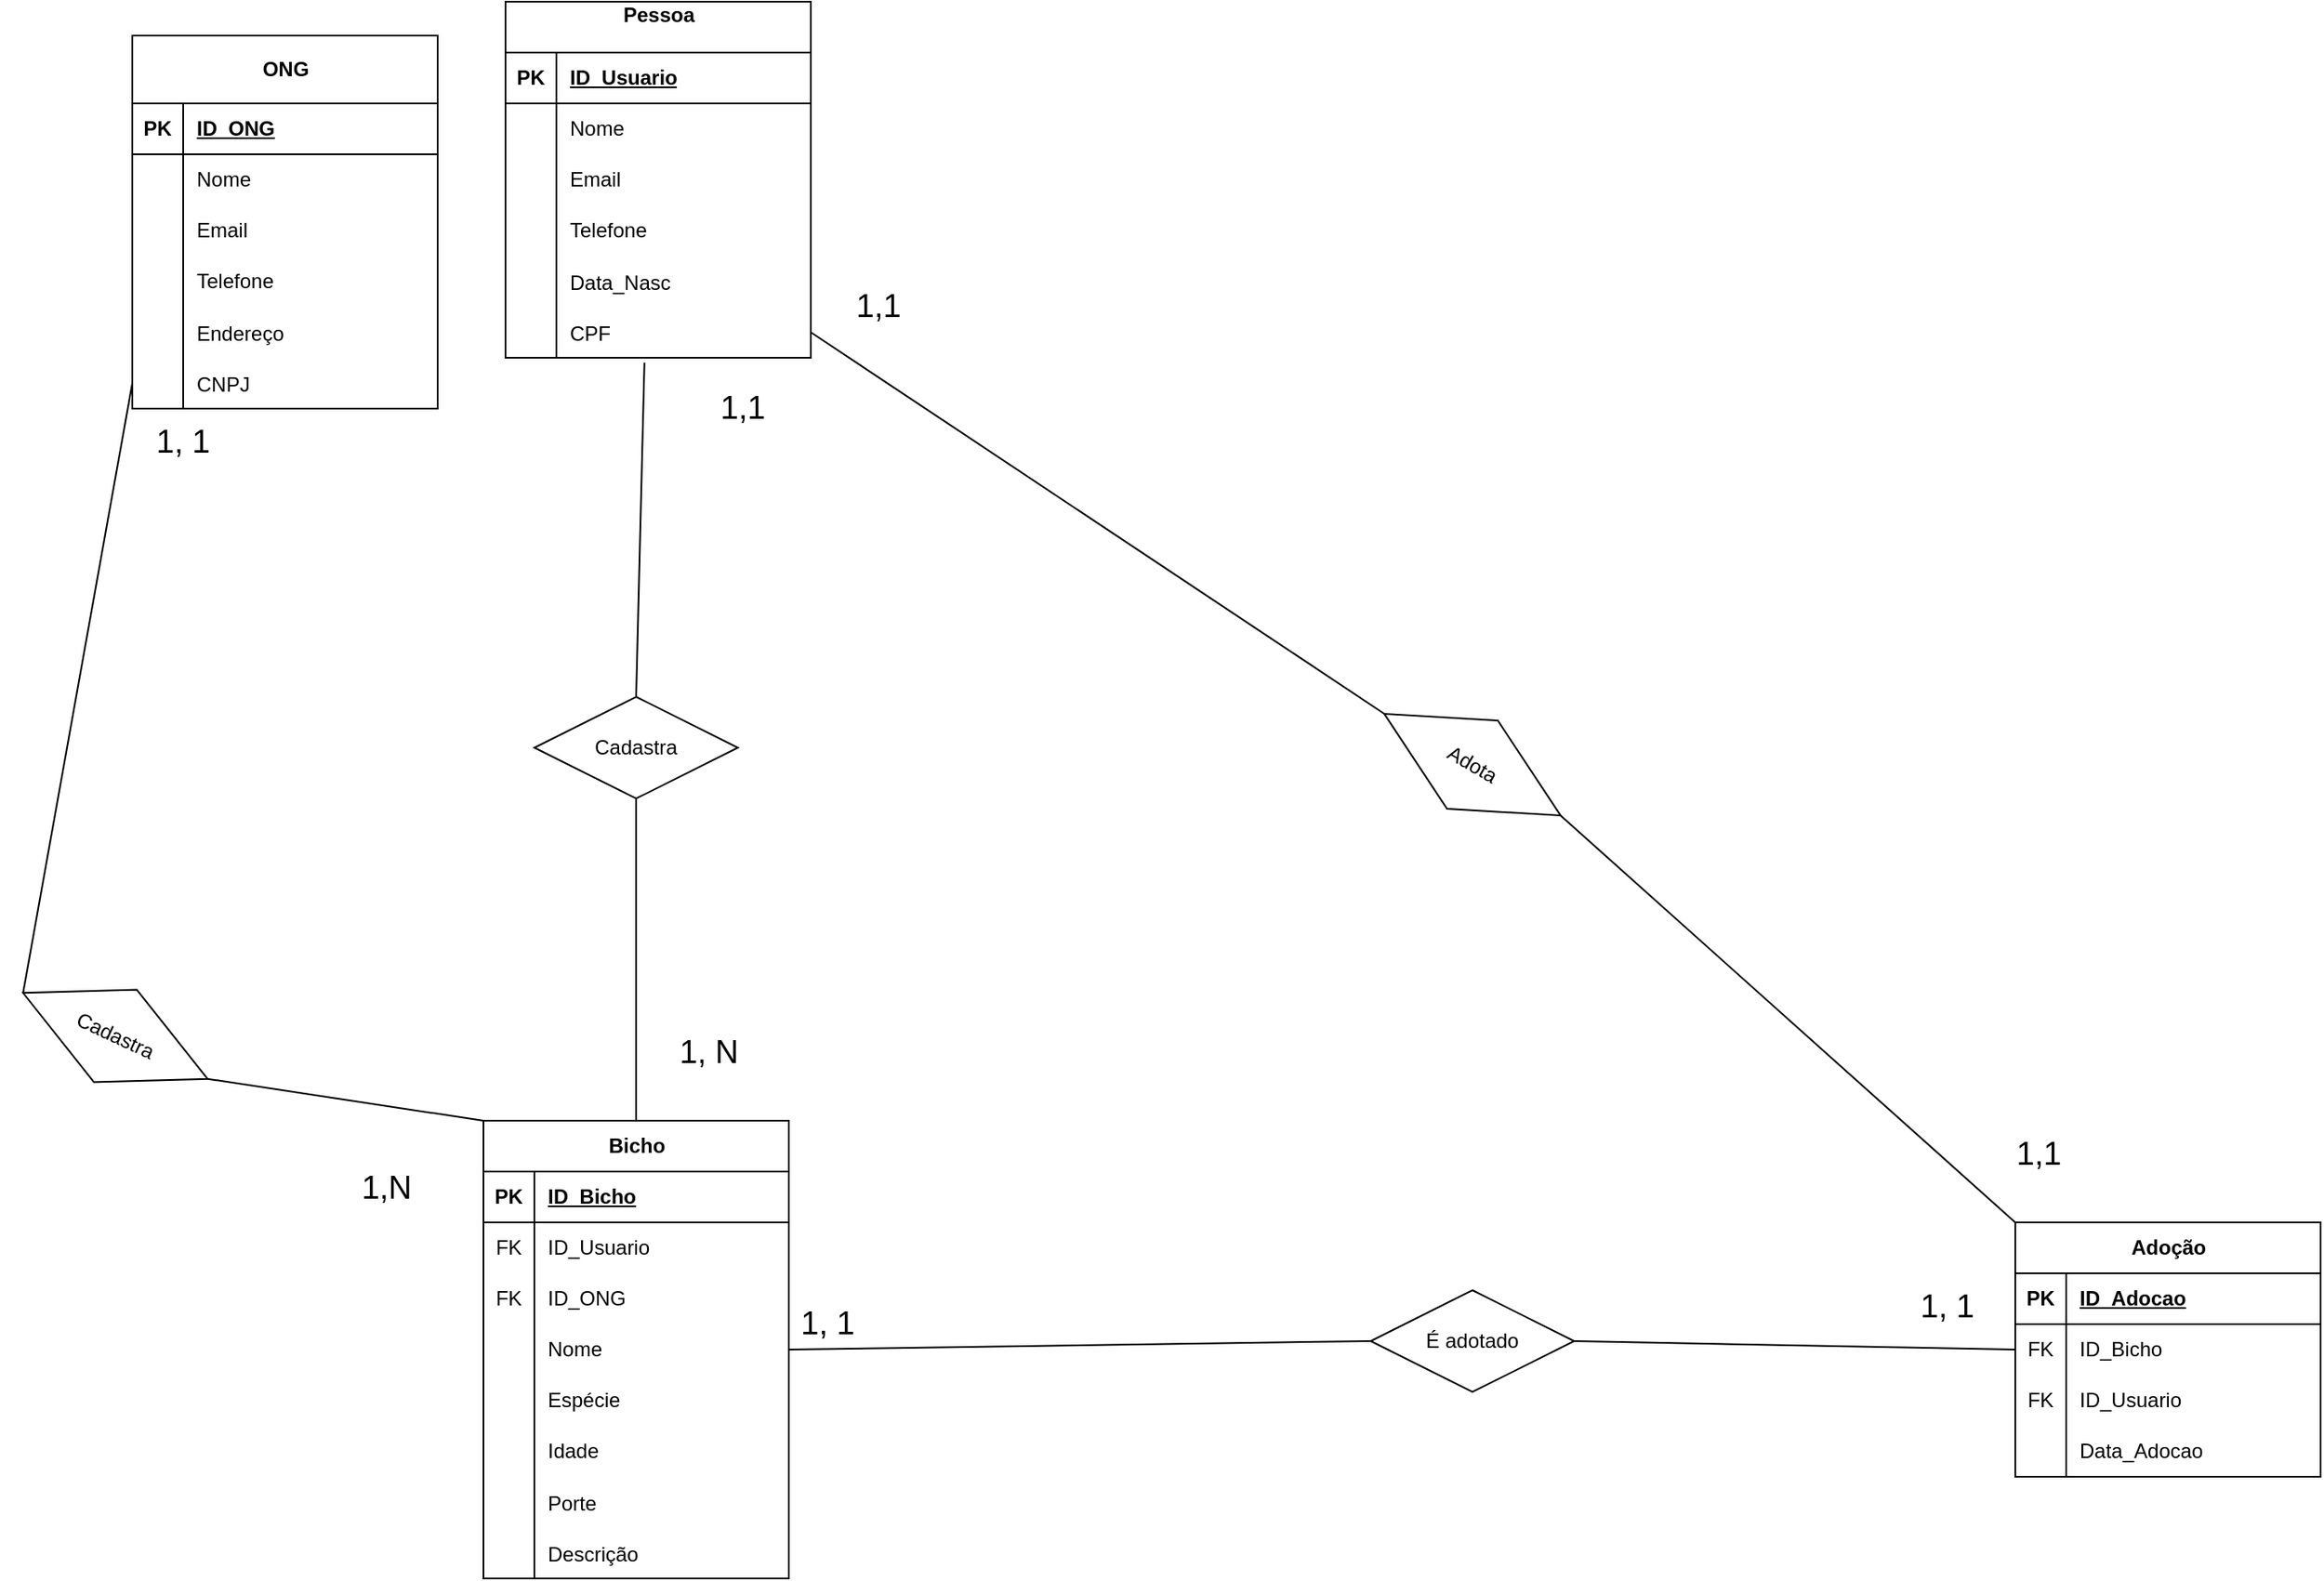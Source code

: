 <mxfile version="24.7.17">
  <diagram name="Página-1" id="mV_PTrPVtsgGGi9AYd17">
    <mxGraphModel dx="2927" dy="1044" grid="1" gridSize="10" guides="1" tooltips="1" connect="1" arrows="1" fold="1" page="1" pageScale="1" pageWidth="827" pageHeight="1169" math="0" shadow="0">
      <root>
        <mxCell id="0" />
        <mxCell id="1" parent="0" />
        <mxCell id="54gqUfs5lKFiOCVAKUDM-27" value="Pessoa&lt;div&gt;&lt;br&gt;&lt;/div&gt;" style="shape=table;startSize=30;container=1;collapsible=1;childLayout=tableLayout;fixedRows=1;rowLines=0;fontStyle=1;align=center;resizeLast=1;html=1;" vertex="1" parent="1">
          <mxGeometry x="-490" y="160" width="180" height="210" as="geometry" />
        </mxCell>
        <mxCell id="54gqUfs5lKFiOCVAKUDM-28" value="" style="shape=tableRow;horizontal=0;startSize=0;swimlaneHead=0;swimlaneBody=0;fillColor=none;collapsible=0;dropTarget=0;points=[[0,0.5],[1,0.5]];portConstraint=eastwest;top=0;left=0;right=0;bottom=1;" vertex="1" parent="54gqUfs5lKFiOCVAKUDM-27">
          <mxGeometry y="30" width="180" height="30" as="geometry" />
        </mxCell>
        <mxCell id="54gqUfs5lKFiOCVAKUDM-29" value="PK" style="shape=partialRectangle;connectable=0;fillColor=none;top=0;left=0;bottom=0;right=0;fontStyle=1;overflow=hidden;whiteSpace=wrap;html=1;" vertex="1" parent="54gqUfs5lKFiOCVAKUDM-28">
          <mxGeometry width="30" height="30" as="geometry">
            <mxRectangle width="30" height="30" as="alternateBounds" />
          </mxGeometry>
        </mxCell>
        <mxCell id="54gqUfs5lKFiOCVAKUDM-30" value="ID_Usuario" style="shape=partialRectangle;connectable=0;fillColor=none;top=0;left=0;bottom=0;right=0;align=left;spacingLeft=6;fontStyle=5;overflow=hidden;whiteSpace=wrap;html=1;" vertex="1" parent="54gqUfs5lKFiOCVAKUDM-28">
          <mxGeometry x="30" width="150" height="30" as="geometry">
            <mxRectangle width="150" height="30" as="alternateBounds" />
          </mxGeometry>
        </mxCell>
        <mxCell id="54gqUfs5lKFiOCVAKUDM-31" value="" style="shape=tableRow;horizontal=0;startSize=0;swimlaneHead=0;swimlaneBody=0;fillColor=none;collapsible=0;dropTarget=0;points=[[0,0.5],[1,0.5]];portConstraint=eastwest;top=0;left=0;right=0;bottom=0;" vertex="1" parent="54gqUfs5lKFiOCVAKUDM-27">
          <mxGeometry y="60" width="180" height="30" as="geometry" />
        </mxCell>
        <mxCell id="54gqUfs5lKFiOCVAKUDM-32" value="" style="shape=partialRectangle;connectable=0;fillColor=none;top=0;left=0;bottom=0;right=0;editable=1;overflow=hidden;whiteSpace=wrap;html=1;" vertex="1" parent="54gqUfs5lKFiOCVAKUDM-31">
          <mxGeometry width="30" height="30" as="geometry">
            <mxRectangle width="30" height="30" as="alternateBounds" />
          </mxGeometry>
        </mxCell>
        <mxCell id="54gqUfs5lKFiOCVAKUDM-33" value="Nome" style="shape=partialRectangle;connectable=0;fillColor=none;top=0;left=0;bottom=0;right=0;align=left;spacingLeft=6;overflow=hidden;whiteSpace=wrap;html=1;" vertex="1" parent="54gqUfs5lKFiOCVAKUDM-31">
          <mxGeometry x="30" width="150" height="30" as="geometry">
            <mxRectangle width="150" height="30" as="alternateBounds" />
          </mxGeometry>
        </mxCell>
        <mxCell id="54gqUfs5lKFiOCVAKUDM-34" value="" style="shape=tableRow;horizontal=0;startSize=0;swimlaneHead=0;swimlaneBody=0;fillColor=none;collapsible=0;dropTarget=0;points=[[0,0.5],[1,0.5]];portConstraint=eastwest;top=0;left=0;right=0;bottom=0;" vertex="1" parent="54gqUfs5lKFiOCVAKUDM-27">
          <mxGeometry y="90" width="180" height="30" as="geometry" />
        </mxCell>
        <mxCell id="54gqUfs5lKFiOCVAKUDM-35" value="" style="shape=partialRectangle;connectable=0;fillColor=none;top=0;left=0;bottom=0;right=0;editable=1;overflow=hidden;whiteSpace=wrap;html=1;" vertex="1" parent="54gqUfs5lKFiOCVAKUDM-34">
          <mxGeometry width="30" height="30" as="geometry">
            <mxRectangle width="30" height="30" as="alternateBounds" />
          </mxGeometry>
        </mxCell>
        <mxCell id="54gqUfs5lKFiOCVAKUDM-36" value="Email" style="shape=partialRectangle;connectable=0;fillColor=none;top=0;left=0;bottom=0;right=0;align=left;spacingLeft=6;overflow=hidden;whiteSpace=wrap;html=1;" vertex="1" parent="54gqUfs5lKFiOCVAKUDM-34">
          <mxGeometry x="30" width="150" height="30" as="geometry">
            <mxRectangle width="150" height="30" as="alternateBounds" />
          </mxGeometry>
        </mxCell>
        <mxCell id="54gqUfs5lKFiOCVAKUDM-37" value="" style="shape=tableRow;horizontal=0;startSize=0;swimlaneHead=0;swimlaneBody=0;fillColor=none;collapsible=0;dropTarget=0;points=[[0,0.5],[1,0.5]];portConstraint=eastwest;top=0;left=0;right=0;bottom=0;" vertex="1" parent="54gqUfs5lKFiOCVAKUDM-27">
          <mxGeometry y="120" width="180" height="30" as="geometry" />
        </mxCell>
        <mxCell id="54gqUfs5lKFiOCVAKUDM-38" value="" style="shape=partialRectangle;connectable=0;fillColor=none;top=0;left=0;bottom=0;right=0;editable=1;overflow=hidden;whiteSpace=wrap;html=1;" vertex="1" parent="54gqUfs5lKFiOCVAKUDM-37">
          <mxGeometry width="30" height="30" as="geometry">
            <mxRectangle width="30" height="30" as="alternateBounds" />
          </mxGeometry>
        </mxCell>
        <mxCell id="54gqUfs5lKFiOCVAKUDM-39" value="Telefone" style="shape=partialRectangle;connectable=0;fillColor=none;top=0;left=0;bottom=0;right=0;align=left;spacingLeft=6;overflow=hidden;whiteSpace=wrap;html=1;" vertex="1" parent="54gqUfs5lKFiOCVAKUDM-37">
          <mxGeometry x="30" width="150" height="30" as="geometry">
            <mxRectangle width="150" height="30" as="alternateBounds" />
          </mxGeometry>
        </mxCell>
        <mxCell id="54gqUfs5lKFiOCVAKUDM-46" value="" style="shape=tableRow;horizontal=0;startSize=0;swimlaneHead=0;swimlaneBody=0;fillColor=none;collapsible=0;dropTarget=0;points=[[0,0.5],[1,0.5]];portConstraint=eastwest;top=0;left=0;right=0;bottom=0;" vertex="1" parent="54gqUfs5lKFiOCVAKUDM-27">
          <mxGeometry y="150" width="180" height="30" as="geometry" />
        </mxCell>
        <mxCell id="54gqUfs5lKFiOCVAKUDM-47" value="" style="shape=partialRectangle;connectable=0;fillColor=none;top=0;left=0;bottom=0;right=0;editable=1;overflow=hidden;" vertex="1" parent="54gqUfs5lKFiOCVAKUDM-46">
          <mxGeometry width="30" height="30" as="geometry">
            <mxRectangle width="30" height="30" as="alternateBounds" />
          </mxGeometry>
        </mxCell>
        <mxCell id="54gqUfs5lKFiOCVAKUDM-48" value="Data_Nasc" style="shape=partialRectangle;connectable=0;fillColor=none;top=0;left=0;bottom=0;right=0;align=left;spacingLeft=6;overflow=hidden;" vertex="1" parent="54gqUfs5lKFiOCVAKUDM-46">
          <mxGeometry x="30" width="150" height="30" as="geometry">
            <mxRectangle width="150" height="30" as="alternateBounds" />
          </mxGeometry>
        </mxCell>
        <mxCell id="54gqUfs5lKFiOCVAKUDM-43" value="" style="shape=tableRow;horizontal=0;startSize=0;swimlaneHead=0;swimlaneBody=0;fillColor=none;collapsible=0;dropTarget=0;points=[[0,0.5],[1,0.5]];portConstraint=eastwest;top=0;left=0;right=0;bottom=0;" vertex="1" parent="54gqUfs5lKFiOCVAKUDM-27">
          <mxGeometry y="180" width="180" height="30" as="geometry" />
        </mxCell>
        <mxCell id="54gqUfs5lKFiOCVAKUDM-44" value="" style="shape=partialRectangle;connectable=0;fillColor=none;top=0;left=0;bottom=0;right=0;editable=1;overflow=hidden;" vertex="1" parent="54gqUfs5lKFiOCVAKUDM-43">
          <mxGeometry width="30" height="30" as="geometry">
            <mxRectangle width="30" height="30" as="alternateBounds" />
          </mxGeometry>
        </mxCell>
        <mxCell id="54gqUfs5lKFiOCVAKUDM-45" value="CPF" style="shape=partialRectangle;connectable=0;fillColor=none;top=0;left=0;bottom=0;right=0;align=left;spacingLeft=6;overflow=hidden;" vertex="1" parent="54gqUfs5lKFiOCVAKUDM-43">
          <mxGeometry x="30" width="150" height="30" as="geometry">
            <mxRectangle width="150" height="30" as="alternateBounds" />
          </mxGeometry>
        </mxCell>
        <mxCell id="54gqUfs5lKFiOCVAKUDM-49" value="ONG" style="shape=table;startSize=40;container=1;collapsible=1;childLayout=tableLayout;fixedRows=1;rowLines=0;fontStyle=1;align=center;resizeLast=1;html=1;" vertex="1" parent="1">
          <mxGeometry x="-710" y="180" width="180" height="220" as="geometry" />
        </mxCell>
        <mxCell id="54gqUfs5lKFiOCVAKUDM-50" value="" style="shape=tableRow;horizontal=0;startSize=0;swimlaneHead=0;swimlaneBody=0;fillColor=none;collapsible=0;dropTarget=0;points=[[0,0.5],[1,0.5]];portConstraint=eastwest;top=0;left=0;right=0;bottom=1;" vertex="1" parent="54gqUfs5lKFiOCVAKUDM-49">
          <mxGeometry y="40" width="180" height="30" as="geometry" />
        </mxCell>
        <mxCell id="54gqUfs5lKFiOCVAKUDM-51" value="PK" style="shape=partialRectangle;connectable=0;fillColor=none;top=0;left=0;bottom=0;right=0;fontStyle=1;overflow=hidden;whiteSpace=wrap;html=1;" vertex="1" parent="54gqUfs5lKFiOCVAKUDM-50">
          <mxGeometry width="30" height="30" as="geometry">
            <mxRectangle width="30" height="30" as="alternateBounds" />
          </mxGeometry>
        </mxCell>
        <mxCell id="54gqUfs5lKFiOCVAKUDM-52" value="ID_ONG" style="shape=partialRectangle;connectable=0;fillColor=none;top=0;left=0;bottom=0;right=0;align=left;spacingLeft=6;fontStyle=5;overflow=hidden;whiteSpace=wrap;html=1;" vertex="1" parent="54gqUfs5lKFiOCVAKUDM-50">
          <mxGeometry x="30" width="150" height="30" as="geometry">
            <mxRectangle width="150" height="30" as="alternateBounds" />
          </mxGeometry>
        </mxCell>
        <mxCell id="54gqUfs5lKFiOCVAKUDM-53" value="" style="shape=tableRow;horizontal=0;startSize=0;swimlaneHead=0;swimlaneBody=0;fillColor=none;collapsible=0;dropTarget=0;points=[[0,0.5],[1,0.5]];portConstraint=eastwest;top=0;left=0;right=0;bottom=0;" vertex="1" parent="54gqUfs5lKFiOCVAKUDM-49">
          <mxGeometry y="70" width="180" height="30" as="geometry" />
        </mxCell>
        <mxCell id="54gqUfs5lKFiOCVAKUDM-54" value="" style="shape=partialRectangle;connectable=0;fillColor=none;top=0;left=0;bottom=0;right=0;editable=1;overflow=hidden;whiteSpace=wrap;html=1;" vertex="1" parent="54gqUfs5lKFiOCVAKUDM-53">
          <mxGeometry width="30" height="30" as="geometry">
            <mxRectangle width="30" height="30" as="alternateBounds" />
          </mxGeometry>
        </mxCell>
        <mxCell id="54gqUfs5lKFiOCVAKUDM-55" value="Nome&lt;span style=&quot;white-space: pre;&quot;&gt;&#x9;&lt;/span&gt;" style="shape=partialRectangle;connectable=0;fillColor=none;top=0;left=0;bottom=0;right=0;align=left;spacingLeft=6;overflow=hidden;whiteSpace=wrap;html=1;" vertex="1" parent="54gqUfs5lKFiOCVAKUDM-53">
          <mxGeometry x="30" width="150" height="30" as="geometry">
            <mxRectangle width="150" height="30" as="alternateBounds" />
          </mxGeometry>
        </mxCell>
        <mxCell id="54gqUfs5lKFiOCVAKUDM-56" value="" style="shape=tableRow;horizontal=0;startSize=0;swimlaneHead=0;swimlaneBody=0;fillColor=none;collapsible=0;dropTarget=0;points=[[0,0.5],[1,0.5]];portConstraint=eastwest;top=0;left=0;right=0;bottom=0;" vertex="1" parent="54gqUfs5lKFiOCVAKUDM-49">
          <mxGeometry y="100" width="180" height="30" as="geometry" />
        </mxCell>
        <mxCell id="54gqUfs5lKFiOCVAKUDM-57" value="" style="shape=partialRectangle;connectable=0;fillColor=none;top=0;left=0;bottom=0;right=0;editable=1;overflow=hidden;whiteSpace=wrap;html=1;" vertex="1" parent="54gqUfs5lKFiOCVAKUDM-56">
          <mxGeometry width="30" height="30" as="geometry">
            <mxRectangle width="30" height="30" as="alternateBounds" />
          </mxGeometry>
        </mxCell>
        <mxCell id="54gqUfs5lKFiOCVAKUDM-58" value="Email" style="shape=partialRectangle;connectable=0;fillColor=none;top=0;left=0;bottom=0;right=0;align=left;spacingLeft=6;overflow=hidden;whiteSpace=wrap;html=1;" vertex="1" parent="54gqUfs5lKFiOCVAKUDM-56">
          <mxGeometry x="30" width="150" height="30" as="geometry">
            <mxRectangle width="150" height="30" as="alternateBounds" />
          </mxGeometry>
        </mxCell>
        <mxCell id="54gqUfs5lKFiOCVAKUDM-59" value="" style="shape=tableRow;horizontal=0;startSize=0;swimlaneHead=0;swimlaneBody=0;fillColor=none;collapsible=0;dropTarget=0;points=[[0,0.5],[1,0.5]];portConstraint=eastwest;top=0;left=0;right=0;bottom=0;" vertex="1" parent="54gqUfs5lKFiOCVAKUDM-49">
          <mxGeometry y="130" width="180" height="30" as="geometry" />
        </mxCell>
        <mxCell id="54gqUfs5lKFiOCVAKUDM-60" value="" style="shape=partialRectangle;connectable=0;fillColor=none;top=0;left=0;bottom=0;right=0;editable=1;overflow=hidden;whiteSpace=wrap;html=1;" vertex="1" parent="54gqUfs5lKFiOCVAKUDM-59">
          <mxGeometry width="30" height="30" as="geometry">
            <mxRectangle width="30" height="30" as="alternateBounds" />
          </mxGeometry>
        </mxCell>
        <mxCell id="54gqUfs5lKFiOCVAKUDM-61" value="Telefone" style="shape=partialRectangle;connectable=0;fillColor=none;top=0;left=0;bottom=0;right=0;align=left;spacingLeft=6;overflow=hidden;whiteSpace=wrap;html=1;" vertex="1" parent="54gqUfs5lKFiOCVAKUDM-59">
          <mxGeometry x="30" width="150" height="30" as="geometry">
            <mxRectangle width="150" height="30" as="alternateBounds" />
          </mxGeometry>
        </mxCell>
        <mxCell id="54gqUfs5lKFiOCVAKUDM-62" value="" style="shape=tableRow;horizontal=0;startSize=0;swimlaneHead=0;swimlaneBody=0;fillColor=none;collapsible=0;dropTarget=0;points=[[0,0.5],[1,0.5]];portConstraint=eastwest;top=0;left=0;right=0;bottom=0;" vertex="1" parent="54gqUfs5lKFiOCVAKUDM-49">
          <mxGeometry y="160" width="180" height="30" as="geometry" />
        </mxCell>
        <mxCell id="54gqUfs5lKFiOCVAKUDM-63" value="" style="shape=partialRectangle;connectable=0;fillColor=none;top=0;left=0;bottom=0;right=0;editable=1;overflow=hidden;" vertex="1" parent="54gqUfs5lKFiOCVAKUDM-62">
          <mxGeometry width="30" height="30" as="geometry">
            <mxRectangle width="30" height="30" as="alternateBounds" />
          </mxGeometry>
        </mxCell>
        <mxCell id="54gqUfs5lKFiOCVAKUDM-64" value="Endereço" style="shape=partialRectangle;connectable=0;fillColor=none;top=0;left=0;bottom=0;right=0;align=left;spacingLeft=6;overflow=hidden;" vertex="1" parent="54gqUfs5lKFiOCVAKUDM-62">
          <mxGeometry x="30" width="150" height="30" as="geometry">
            <mxRectangle width="150" height="30" as="alternateBounds" />
          </mxGeometry>
        </mxCell>
        <mxCell id="54gqUfs5lKFiOCVAKUDM-65" value="" style="shape=tableRow;horizontal=0;startSize=0;swimlaneHead=0;swimlaneBody=0;fillColor=none;collapsible=0;dropTarget=0;points=[[0,0.5],[1,0.5]];portConstraint=eastwest;top=0;left=0;right=0;bottom=0;" vertex="1" parent="54gqUfs5lKFiOCVAKUDM-49">
          <mxGeometry y="190" width="180" height="30" as="geometry" />
        </mxCell>
        <mxCell id="54gqUfs5lKFiOCVAKUDM-66" value="" style="shape=partialRectangle;connectable=0;fillColor=none;top=0;left=0;bottom=0;right=0;editable=1;overflow=hidden;" vertex="1" parent="54gqUfs5lKFiOCVAKUDM-65">
          <mxGeometry width="30" height="30" as="geometry">
            <mxRectangle width="30" height="30" as="alternateBounds" />
          </mxGeometry>
        </mxCell>
        <mxCell id="54gqUfs5lKFiOCVAKUDM-67" value="CNPJ" style="shape=partialRectangle;connectable=0;fillColor=none;top=0;left=0;bottom=0;right=0;align=left;spacingLeft=6;overflow=hidden;" vertex="1" parent="54gqUfs5lKFiOCVAKUDM-65">
          <mxGeometry x="30" width="150" height="30" as="geometry">
            <mxRectangle width="150" height="30" as="alternateBounds" />
          </mxGeometry>
        </mxCell>
        <mxCell id="54gqUfs5lKFiOCVAKUDM-68" value="Bicho" style="shape=table;startSize=30;container=1;collapsible=1;childLayout=tableLayout;fixedRows=1;rowLines=0;fontStyle=1;align=center;resizeLast=1;html=1;" vertex="1" parent="1">
          <mxGeometry x="-503" y="820" width="180" height="270" as="geometry" />
        </mxCell>
        <mxCell id="54gqUfs5lKFiOCVAKUDM-69" value="" style="shape=tableRow;horizontal=0;startSize=0;swimlaneHead=0;swimlaneBody=0;fillColor=none;collapsible=0;dropTarget=0;points=[[0,0.5],[1,0.5]];portConstraint=eastwest;top=0;left=0;right=0;bottom=1;" vertex="1" parent="54gqUfs5lKFiOCVAKUDM-68">
          <mxGeometry y="30" width="180" height="30" as="geometry" />
        </mxCell>
        <mxCell id="54gqUfs5lKFiOCVAKUDM-70" value="PK" style="shape=partialRectangle;connectable=0;fillColor=none;top=0;left=0;bottom=0;right=0;fontStyle=1;overflow=hidden;whiteSpace=wrap;html=1;" vertex="1" parent="54gqUfs5lKFiOCVAKUDM-69">
          <mxGeometry width="30" height="30" as="geometry">
            <mxRectangle width="30" height="30" as="alternateBounds" />
          </mxGeometry>
        </mxCell>
        <mxCell id="54gqUfs5lKFiOCVAKUDM-71" value="ID_Bicho" style="shape=partialRectangle;connectable=0;fillColor=none;top=0;left=0;bottom=0;right=0;align=left;spacingLeft=6;fontStyle=5;overflow=hidden;whiteSpace=wrap;html=1;" vertex="1" parent="54gqUfs5lKFiOCVAKUDM-69">
          <mxGeometry x="30" width="150" height="30" as="geometry">
            <mxRectangle width="150" height="30" as="alternateBounds" />
          </mxGeometry>
        </mxCell>
        <mxCell id="54gqUfs5lKFiOCVAKUDM-87" value="" style="shape=tableRow;horizontal=0;startSize=0;swimlaneHead=0;swimlaneBody=0;fillColor=none;collapsible=0;dropTarget=0;points=[[0,0.5],[1,0.5]];portConstraint=eastwest;top=0;left=0;right=0;bottom=0;" vertex="1" parent="54gqUfs5lKFiOCVAKUDM-68">
          <mxGeometry y="60" width="180" height="30" as="geometry" />
        </mxCell>
        <mxCell id="54gqUfs5lKFiOCVAKUDM-88" value="FK" style="shape=partialRectangle;connectable=0;fillColor=none;top=0;left=0;bottom=0;right=0;fontStyle=0;overflow=hidden;whiteSpace=wrap;html=1;" vertex="1" parent="54gqUfs5lKFiOCVAKUDM-87">
          <mxGeometry width="30" height="30" as="geometry">
            <mxRectangle width="30" height="30" as="alternateBounds" />
          </mxGeometry>
        </mxCell>
        <mxCell id="54gqUfs5lKFiOCVAKUDM-89" value="ID_Usuario" style="shape=partialRectangle;connectable=0;fillColor=none;top=0;left=0;bottom=0;right=0;align=left;spacingLeft=6;fontStyle=0;overflow=hidden;whiteSpace=wrap;html=1;" vertex="1" parent="54gqUfs5lKFiOCVAKUDM-87">
          <mxGeometry x="30" width="150" height="30" as="geometry">
            <mxRectangle width="150" height="30" as="alternateBounds" />
          </mxGeometry>
        </mxCell>
        <mxCell id="54gqUfs5lKFiOCVAKUDM-90" value="" style="shape=tableRow;horizontal=0;startSize=0;swimlaneHead=0;swimlaneBody=0;fillColor=none;collapsible=0;dropTarget=0;points=[[0,0.5],[1,0.5]];portConstraint=eastwest;top=0;left=0;right=0;bottom=0;" vertex="1" parent="54gqUfs5lKFiOCVAKUDM-68">
          <mxGeometry y="90" width="180" height="30" as="geometry" />
        </mxCell>
        <mxCell id="54gqUfs5lKFiOCVAKUDM-91" value="FK" style="shape=partialRectangle;connectable=0;fillColor=none;top=0;left=0;bottom=0;right=0;fontStyle=0;overflow=hidden;whiteSpace=wrap;html=1;" vertex="1" parent="54gqUfs5lKFiOCVAKUDM-90">
          <mxGeometry width="30" height="30" as="geometry">
            <mxRectangle width="30" height="30" as="alternateBounds" />
          </mxGeometry>
        </mxCell>
        <mxCell id="54gqUfs5lKFiOCVAKUDM-92" value="ID_ONG" style="shape=partialRectangle;connectable=0;fillColor=none;top=0;left=0;bottom=0;right=0;align=left;spacingLeft=6;fontStyle=0;overflow=hidden;whiteSpace=wrap;html=1;" vertex="1" parent="54gqUfs5lKFiOCVAKUDM-90">
          <mxGeometry x="30" width="150" height="30" as="geometry">
            <mxRectangle width="150" height="30" as="alternateBounds" />
          </mxGeometry>
        </mxCell>
        <mxCell id="54gqUfs5lKFiOCVAKUDM-72" value="" style="shape=tableRow;horizontal=0;startSize=0;swimlaneHead=0;swimlaneBody=0;fillColor=none;collapsible=0;dropTarget=0;points=[[0,0.5],[1,0.5]];portConstraint=eastwest;top=0;left=0;right=0;bottom=0;" vertex="1" parent="54gqUfs5lKFiOCVAKUDM-68">
          <mxGeometry y="120" width="180" height="30" as="geometry" />
        </mxCell>
        <mxCell id="54gqUfs5lKFiOCVAKUDM-73" value="" style="shape=partialRectangle;connectable=0;fillColor=none;top=0;left=0;bottom=0;right=0;editable=1;overflow=hidden;whiteSpace=wrap;html=1;" vertex="1" parent="54gqUfs5lKFiOCVAKUDM-72">
          <mxGeometry width="30" height="30" as="geometry">
            <mxRectangle width="30" height="30" as="alternateBounds" />
          </mxGeometry>
        </mxCell>
        <mxCell id="54gqUfs5lKFiOCVAKUDM-74" value="Nome" style="shape=partialRectangle;connectable=0;fillColor=none;top=0;left=0;bottom=0;right=0;align=left;spacingLeft=6;overflow=hidden;whiteSpace=wrap;html=1;" vertex="1" parent="54gqUfs5lKFiOCVAKUDM-72">
          <mxGeometry x="30" width="150" height="30" as="geometry">
            <mxRectangle width="150" height="30" as="alternateBounds" />
          </mxGeometry>
        </mxCell>
        <mxCell id="54gqUfs5lKFiOCVAKUDM-75" value="" style="shape=tableRow;horizontal=0;startSize=0;swimlaneHead=0;swimlaneBody=0;fillColor=none;collapsible=0;dropTarget=0;points=[[0,0.5],[1,0.5]];portConstraint=eastwest;top=0;left=0;right=0;bottom=0;" vertex="1" parent="54gqUfs5lKFiOCVAKUDM-68">
          <mxGeometry y="150" width="180" height="30" as="geometry" />
        </mxCell>
        <mxCell id="54gqUfs5lKFiOCVAKUDM-76" value="" style="shape=partialRectangle;connectable=0;fillColor=none;top=0;left=0;bottom=0;right=0;editable=1;overflow=hidden;whiteSpace=wrap;html=1;" vertex="1" parent="54gqUfs5lKFiOCVAKUDM-75">
          <mxGeometry width="30" height="30" as="geometry">
            <mxRectangle width="30" height="30" as="alternateBounds" />
          </mxGeometry>
        </mxCell>
        <mxCell id="54gqUfs5lKFiOCVAKUDM-77" value="Espécie" style="shape=partialRectangle;connectable=0;fillColor=none;top=0;left=0;bottom=0;right=0;align=left;spacingLeft=6;overflow=hidden;whiteSpace=wrap;html=1;" vertex="1" parent="54gqUfs5lKFiOCVAKUDM-75">
          <mxGeometry x="30" width="150" height="30" as="geometry">
            <mxRectangle width="150" height="30" as="alternateBounds" />
          </mxGeometry>
        </mxCell>
        <mxCell id="54gqUfs5lKFiOCVAKUDM-78" value="" style="shape=tableRow;horizontal=0;startSize=0;swimlaneHead=0;swimlaneBody=0;fillColor=none;collapsible=0;dropTarget=0;points=[[0,0.5],[1,0.5]];portConstraint=eastwest;top=0;left=0;right=0;bottom=0;" vertex="1" parent="54gqUfs5lKFiOCVAKUDM-68">
          <mxGeometry y="180" width="180" height="30" as="geometry" />
        </mxCell>
        <mxCell id="54gqUfs5lKFiOCVAKUDM-79" value="" style="shape=partialRectangle;connectable=0;fillColor=none;top=0;left=0;bottom=0;right=0;editable=1;overflow=hidden;whiteSpace=wrap;html=1;" vertex="1" parent="54gqUfs5lKFiOCVAKUDM-78">
          <mxGeometry width="30" height="30" as="geometry">
            <mxRectangle width="30" height="30" as="alternateBounds" />
          </mxGeometry>
        </mxCell>
        <mxCell id="54gqUfs5lKFiOCVAKUDM-80" value="Idade" style="shape=partialRectangle;connectable=0;fillColor=none;top=0;left=0;bottom=0;right=0;align=left;spacingLeft=6;overflow=hidden;whiteSpace=wrap;html=1;" vertex="1" parent="54gqUfs5lKFiOCVAKUDM-78">
          <mxGeometry x="30" width="150" height="30" as="geometry">
            <mxRectangle width="150" height="30" as="alternateBounds" />
          </mxGeometry>
        </mxCell>
        <mxCell id="54gqUfs5lKFiOCVAKUDM-81" value="" style="shape=tableRow;horizontal=0;startSize=0;swimlaneHead=0;swimlaneBody=0;fillColor=none;collapsible=0;dropTarget=0;points=[[0,0.5],[1,0.5]];portConstraint=eastwest;top=0;left=0;right=0;bottom=0;" vertex="1" parent="54gqUfs5lKFiOCVAKUDM-68">
          <mxGeometry y="210" width="180" height="30" as="geometry" />
        </mxCell>
        <mxCell id="54gqUfs5lKFiOCVAKUDM-82" value="" style="shape=partialRectangle;connectable=0;fillColor=none;top=0;left=0;bottom=0;right=0;editable=1;overflow=hidden;" vertex="1" parent="54gqUfs5lKFiOCVAKUDM-81">
          <mxGeometry width="30" height="30" as="geometry">
            <mxRectangle width="30" height="30" as="alternateBounds" />
          </mxGeometry>
        </mxCell>
        <mxCell id="54gqUfs5lKFiOCVAKUDM-83" value="Porte" style="shape=partialRectangle;connectable=0;fillColor=none;top=0;left=0;bottom=0;right=0;align=left;spacingLeft=6;overflow=hidden;" vertex="1" parent="54gqUfs5lKFiOCVAKUDM-81">
          <mxGeometry x="30" width="150" height="30" as="geometry">
            <mxRectangle width="150" height="30" as="alternateBounds" />
          </mxGeometry>
        </mxCell>
        <mxCell id="54gqUfs5lKFiOCVAKUDM-84" value="" style="shape=tableRow;horizontal=0;startSize=0;swimlaneHead=0;swimlaneBody=0;fillColor=none;collapsible=0;dropTarget=0;points=[[0,0.5],[1,0.5]];portConstraint=eastwest;top=0;left=0;right=0;bottom=0;" vertex="1" parent="54gqUfs5lKFiOCVAKUDM-68">
          <mxGeometry y="240" width="180" height="30" as="geometry" />
        </mxCell>
        <mxCell id="54gqUfs5lKFiOCVAKUDM-85" value="" style="shape=partialRectangle;connectable=0;fillColor=none;top=0;left=0;bottom=0;right=0;editable=1;overflow=hidden;" vertex="1" parent="54gqUfs5lKFiOCVAKUDM-84">
          <mxGeometry width="30" height="30" as="geometry">
            <mxRectangle width="30" height="30" as="alternateBounds" />
          </mxGeometry>
        </mxCell>
        <mxCell id="54gqUfs5lKFiOCVAKUDM-86" value="Descrição" style="shape=partialRectangle;connectable=0;fillColor=none;top=0;left=0;bottom=0;right=0;align=left;spacingLeft=6;overflow=hidden;" vertex="1" parent="54gqUfs5lKFiOCVAKUDM-84">
          <mxGeometry x="30" width="150" height="30" as="geometry">
            <mxRectangle width="150" height="30" as="alternateBounds" />
          </mxGeometry>
        </mxCell>
        <mxCell id="54gqUfs5lKFiOCVAKUDM-97" value="Adoção" style="shape=table;startSize=30;container=1;collapsible=1;childLayout=tableLayout;fixedRows=1;rowLines=0;fontStyle=1;align=center;resizeLast=1;html=1;" vertex="1" parent="1">
          <mxGeometry x="400" y="880" width="180" height="150" as="geometry" />
        </mxCell>
        <mxCell id="54gqUfs5lKFiOCVAKUDM-98" value="" style="shape=tableRow;horizontal=0;startSize=0;swimlaneHead=0;swimlaneBody=0;fillColor=none;collapsible=0;dropTarget=0;points=[[0,0.5],[1,0.5]];portConstraint=eastwest;top=0;left=0;right=0;bottom=1;" vertex="1" parent="54gqUfs5lKFiOCVAKUDM-97">
          <mxGeometry y="30" width="180" height="30" as="geometry" />
        </mxCell>
        <mxCell id="54gqUfs5lKFiOCVAKUDM-99" value="PK" style="shape=partialRectangle;connectable=0;fillColor=none;top=0;left=0;bottom=0;right=0;fontStyle=1;overflow=hidden;whiteSpace=wrap;html=1;" vertex="1" parent="54gqUfs5lKFiOCVAKUDM-98">
          <mxGeometry width="30" height="30" as="geometry">
            <mxRectangle width="30" height="30" as="alternateBounds" />
          </mxGeometry>
        </mxCell>
        <mxCell id="54gqUfs5lKFiOCVAKUDM-100" value="ID_Adocao&lt;span style=&quot;white-space: pre;&quot;&gt;&#x9;&lt;/span&gt;" style="shape=partialRectangle;connectable=0;fillColor=none;top=0;left=0;bottom=0;right=0;align=left;spacingLeft=6;fontStyle=5;overflow=hidden;whiteSpace=wrap;html=1;" vertex="1" parent="54gqUfs5lKFiOCVAKUDM-98">
          <mxGeometry x="30" width="150" height="30" as="geometry">
            <mxRectangle width="150" height="30" as="alternateBounds" />
          </mxGeometry>
        </mxCell>
        <mxCell id="54gqUfs5lKFiOCVAKUDM-113" value="" style="shape=tableRow;horizontal=0;startSize=0;swimlaneHead=0;swimlaneBody=0;fillColor=none;collapsible=0;dropTarget=0;points=[[0,0.5],[1,0.5]];portConstraint=eastwest;top=0;left=0;right=0;bottom=0;" vertex="1" parent="54gqUfs5lKFiOCVAKUDM-97">
          <mxGeometry y="60" width="180" height="30" as="geometry" />
        </mxCell>
        <mxCell id="54gqUfs5lKFiOCVAKUDM-114" value="FK" style="shape=partialRectangle;connectable=0;fillColor=none;top=0;left=0;bottom=0;right=0;fontStyle=0;overflow=hidden;whiteSpace=wrap;html=1;" vertex="1" parent="54gqUfs5lKFiOCVAKUDM-113">
          <mxGeometry width="30" height="30" as="geometry">
            <mxRectangle width="30" height="30" as="alternateBounds" />
          </mxGeometry>
        </mxCell>
        <mxCell id="54gqUfs5lKFiOCVAKUDM-115" value="ID_Bicho" style="shape=partialRectangle;connectable=0;fillColor=none;top=0;left=0;bottom=0;right=0;align=left;spacingLeft=6;fontStyle=0;overflow=hidden;whiteSpace=wrap;html=1;" vertex="1" parent="54gqUfs5lKFiOCVAKUDM-113">
          <mxGeometry x="30" width="150" height="30" as="geometry">
            <mxRectangle width="150" height="30" as="alternateBounds" />
          </mxGeometry>
        </mxCell>
        <mxCell id="54gqUfs5lKFiOCVAKUDM-110" value="" style="shape=tableRow;horizontal=0;startSize=0;swimlaneHead=0;swimlaneBody=0;fillColor=none;collapsible=0;dropTarget=0;points=[[0,0.5],[1,0.5]];portConstraint=eastwest;top=0;left=0;right=0;bottom=0;" vertex="1" parent="54gqUfs5lKFiOCVAKUDM-97">
          <mxGeometry y="90" width="180" height="30" as="geometry" />
        </mxCell>
        <mxCell id="54gqUfs5lKFiOCVAKUDM-111" value="FK" style="shape=partialRectangle;connectable=0;fillColor=none;top=0;left=0;bottom=0;right=0;fontStyle=0;overflow=hidden;whiteSpace=wrap;html=1;" vertex="1" parent="54gqUfs5lKFiOCVAKUDM-110">
          <mxGeometry width="30" height="30" as="geometry">
            <mxRectangle width="30" height="30" as="alternateBounds" />
          </mxGeometry>
        </mxCell>
        <mxCell id="54gqUfs5lKFiOCVAKUDM-112" value="ID_Usuario" style="shape=partialRectangle;connectable=0;fillColor=none;top=0;left=0;bottom=0;right=0;align=left;spacingLeft=6;fontStyle=0;overflow=hidden;whiteSpace=wrap;html=1;" vertex="1" parent="54gqUfs5lKFiOCVAKUDM-110">
          <mxGeometry x="30" width="150" height="30" as="geometry">
            <mxRectangle width="150" height="30" as="alternateBounds" />
          </mxGeometry>
        </mxCell>
        <mxCell id="54gqUfs5lKFiOCVAKUDM-101" value="" style="shape=tableRow;horizontal=0;startSize=0;swimlaneHead=0;swimlaneBody=0;fillColor=none;collapsible=0;dropTarget=0;points=[[0,0.5],[1,0.5]];portConstraint=eastwest;top=0;left=0;right=0;bottom=0;" vertex="1" parent="54gqUfs5lKFiOCVAKUDM-97">
          <mxGeometry y="120" width="180" height="30" as="geometry" />
        </mxCell>
        <mxCell id="54gqUfs5lKFiOCVAKUDM-102" value="" style="shape=partialRectangle;connectable=0;fillColor=none;top=0;left=0;bottom=0;right=0;editable=1;overflow=hidden;whiteSpace=wrap;html=1;" vertex="1" parent="54gqUfs5lKFiOCVAKUDM-101">
          <mxGeometry width="30" height="30" as="geometry">
            <mxRectangle width="30" height="30" as="alternateBounds" />
          </mxGeometry>
        </mxCell>
        <mxCell id="54gqUfs5lKFiOCVAKUDM-103" value="Data_Adocao" style="shape=partialRectangle;connectable=0;fillColor=none;top=0;left=0;bottom=0;right=0;align=left;spacingLeft=6;overflow=hidden;whiteSpace=wrap;html=1;" vertex="1" parent="54gqUfs5lKFiOCVAKUDM-101">
          <mxGeometry x="30" width="150" height="30" as="geometry">
            <mxRectangle width="150" height="30" as="alternateBounds" />
          </mxGeometry>
        </mxCell>
        <mxCell id="54gqUfs5lKFiOCVAKUDM-116" value="Cadastra" style="shape=rhombus;perimeter=rhombusPerimeter;whiteSpace=wrap;html=1;align=center;" vertex="1" parent="1">
          <mxGeometry x="-473" y="570" width="120" height="60" as="geometry" />
        </mxCell>
        <mxCell id="54gqUfs5lKFiOCVAKUDM-117" value="" style="endArrow=none;html=1;rounded=0;exitX=0.455;exitY=1.095;exitDx=0;exitDy=0;exitPerimeter=0;entryX=0.5;entryY=0;entryDx=0;entryDy=0;" edge="1" parent="1" source="54gqUfs5lKFiOCVAKUDM-43" target="54gqUfs5lKFiOCVAKUDM-116">
          <mxGeometry relative="1" as="geometry">
            <mxPoint x="-80" y="620" as="sourcePoint" />
            <mxPoint x="80" y="620" as="targetPoint" />
          </mxGeometry>
        </mxCell>
        <mxCell id="54gqUfs5lKFiOCVAKUDM-118" value="" style="endArrow=none;html=1;rounded=0;exitX=0.5;exitY=1;exitDx=0;exitDy=0;entryX=0.5;entryY=0;entryDx=0;entryDy=0;" edge="1" parent="1" source="54gqUfs5lKFiOCVAKUDM-116" target="54gqUfs5lKFiOCVAKUDM-68">
          <mxGeometry relative="1" as="geometry">
            <mxPoint x="-80" y="620" as="sourcePoint" />
            <mxPoint x="80" y="620" as="targetPoint" />
          </mxGeometry>
        </mxCell>
        <mxCell id="54gqUfs5lKFiOCVAKUDM-126" value="1, N" style="text;html=1;align=center;verticalAlign=middle;whiteSpace=wrap;rounded=0;fontSize=19;" vertex="1" parent="1">
          <mxGeometry x="-390" y="760" width="40" height="40" as="geometry" />
        </mxCell>
        <mxCell id="54gqUfs5lKFiOCVAKUDM-127" value="1,1" style="text;html=1;align=center;verticalAlign=middle;whiteSpace=wrap;rounded=0;fontSize=19;" vertex="1" parent="1">
          <mxGeometry x="-370" y="380" width="40" height="40" as="geometry" />
        </mxCell>
        <mxCell id="54gqUfs5lKFiOCVAKUDM-128" value="Cadastra" style="shape=rhombus;perimeter=rhombusPerimeter;whiteSpace=wrap;html=1;align=center;rotation=25;" vertex="1" parent="1">
          <mxGeometry x="-780" y="740" width="120" height="60" as="geometry" />
        </mxCell>
        <mxCell id="54gqUfs5lKFiOCVAKUDM-129" value="" style="endArrow=none;html=1;rounded=0;exitX=0;exitY=0;exitDx=0;exitDy=0;entryX=1;entryY=0.5;entryDx=0;entryDy=0;" edge="1" parent="1" source="54gqUfs5lKFiOCVAKUDM-68" target="54gqUfs5lKFiOCVAKUDM-128">
          <mxGeometry relative="1" as="geometry">
            <mxPoint x="-228.62" y="750.36" as="sourcePoint" />
            <mxPoint x="-679.998" y="630.003" as="targetPoint" />
          </mxGeometry>
        </mxCell>
        <mxCell id="54gqUfs5lKFiOCVAKUDM-130" value="" style="endArrow=none;html=1;rounded=0;exitX=0;exitY=0.5;exitDx=0;exitDy=0;entryX=0;entryY=0.5;entryDx=0;entryDy=0;" edge="1" parent="1" source="54gqUfs5lKFiOCVAKUDM-65" target="54gqUfs5lKFiOCVAKUDM-128">
          <mxGeometry relative="1" as="geometry">
            <mxPoint x="-800.0" y="340.0" as="sourcePoint" />
            <mxPoint x="-780" y="670" as="targetPoint" />
          </mxGeometry>
        </mxCell>
        <mxCell id="54gqUfs5lKFiOCVAKUDM-132" value="1,N" style="text;html=1;align=center;verticalAlign=middle;whiteSpace=wrap;rounded=0;fontSize=19;" vertex="1" parent="1">
          <mxGeometry x="-580" y="840" width="40" height="40" as="geometry" />
        </mxCell>
        <mxCell id="54gqUfs5lKFiOCVAKUDM-133" value="1, 1" style="text;html=1;align=center;verticalAlign=middle;whiteSpace=wrap;rounded=0;fontSize=19;" vertex="1" parent="1">
          <mxGeometry x="-700" y="400" width="40" height="40" as="geometry" />
        </mxCell>
        <mxCell id="54gqUfs5lKFiOCVAKUDM-134" value="É adotado" style="shape=rhombus;perimeter=rhombusPerimeter;whiteSpace=wrap;html=1;align=center;" vertex="1" parent="1">
          <mxGeometry x="20" y="920" width="120" height="60" as="geometry" />
        </mxCell>
        <mxCell id="54gqUfs5lKFiOCVAKUDM-135" value="" style="endArrow=none;html=1;rounded=0;exitX=1;exitY=0.5;exitDx=0;exitDy=0;entryX=0;entryY=0.5;entryDx=0;entryDy=0;" edge="1" parent="1" source="54gqUfs5lKFiOCVAKUDM-72" target="54gqUfs5lKFiOCVAKUDM-134">
          <mxGeometry relative="1" as="geometry">
            <mxPoint x="70" y="800" as="sourcePoint" />
            <mxPoint x="230" y="800" as="targetPoint" />
          </mxGeometry>
        </mxCell>
        <mxCell id="54gqUfs5lKFiOCVAKUDM-136" value="" style="endArrow=none;html=1;rounded=0;exitX=1;exitY=0.5;exitDx=0;exitDy=0;entryX=0;entryY=0.5;entryDx=0;entryDy=0;" edge="1" parent="1" source="54gqUfs5lKFiOCVAKUDM-134" target="54gqUfs5lKFiOCVAKUDM-113">
          <mxGeometry relative="1" as="geometry">
            <mxPoint x="70" y="800" as="sourcePoint" />
            <mxPoint x="230" y="800" as="targetPoint" />
          </mxGeometry>
        </mxCell>
        <mxCell id="54gqUfs5lKFiOCVAKUDM-137" value="1, 1" style="text;html=1;align=center;verticalAlign=middle;whiteSpace=wrap;rounded=0;fontSize=19;" vertex="1" parent="1">
          <mxGeometry x="340" y="910" width="40" height="40" as="geometry" />
        </mxCell>
        <mxCell id="54gqUfs5lKFiOCVAKUDM-138" value="1, 1" style="text;html=1;align=center;verticalAlign=middle;whiteSpace=wrap;rounded=0;fontSize=19;" vertex="1" parent="1">
          <mxGeometry x="-320" y="920" width="40" height="40" as="geometry" />
        </mxCell>
        <mxCell id="54gqUfs5lKFiOCVAKUDM-139" value="Adota" style="shape=rhombus;perimeter=rhombusPerimeter;whiteSpace=wrap;html=1;align=center;rotation=30;" vertex="1" parent="1">
          <mxGeometry x="20" y="580" width="120" height="60" as="geometry" />
        </mxCell>
        <mxCell id="54gqUfs5lKFiOCVAKUDM-140" value="" style="endArrow=none;html=1;rounded=0;exitX=1;exitY=0.5;exitDx=0;exitDy=0;entryX=0;entryY=0.5;entryDx=0;entryDy=0;" edge="1" parent="1" source="54gqUfs5lKFiOCVAKUDM-43" target="54gqUfs5lKFiOCVAKUDM-139">
          <mxGeometry relative="1" as="geometry">
            <mxPoint x="-140" y="560" as="sourcePoint" />
            <mxPoint x="20" y="560" as="targetPoint" />
          </mxGeometry>
        </mxCell>
        <mxCell id="54gqUfs5lKFiOCVAKUDM-141" value="" style="endArrow=none;html=1;rounded=0;exitX=1;exitY=0.5;exitDx=0;exitDy=0;entryX=0;entryY=0;entryDx=0;entryDy=0;" edge="1" parent="1" source="54gqUfs5lKFiOCVAKUDM-139" target="54gqUfs5lKFiOCVAKUDM-97">
          <mxGeometry relative="1" as="geometry">
            <mxPoint x="-140" y="560" as="sourcePoint" />
            <mxPoint x="20" y="560" as="targetPoint" />
          </mxGeometry>
        </mxCell>
        <mxCell id="54gqUfs5lKFiOCVAKUDM-143" value="1,1" style="text;html=1;align=center;verticalAlign=middle;whiteSpace=wrap;rounded=0;fontSize=19;" vertex="1" parent="1">
          <mxGeometry x="-290" y="320" width="40" height="40" as="geometry" />
        </mxCell>
        <mxCell id="54gqUfs5lKFiOCVAKUDM-144" value="1,1" style="text;html=1;align=center;verticalAlign=middle;whiteSpace=wrap;rounded=0;fontSize=19;" vertex="1" parent="1">
          <mxGeometry x="394" y="820" width="40" height="40" as="geometry" />
        </mxCell>
      </root>
    </mxGraphModel>
  </diagram>
</mxfile>
